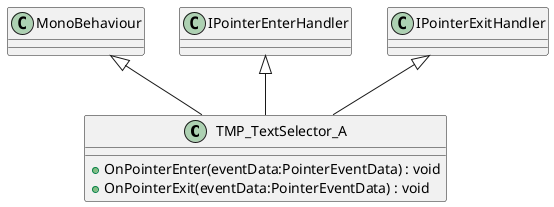 @startuml
class TMP_TextSelector_A {
    + OnPointerEnter(eventData:PointerEventData) : void
    + OnPointerExit(eventData:PointerEventData) : void
}
MonoBehaviour <|-- TMP_TextSelector_A
IPointerEnterHandler <|-- TMP_TextSelector_A
IPointerExitHandler <|-- TMP_TextSelector_A
@enduml
